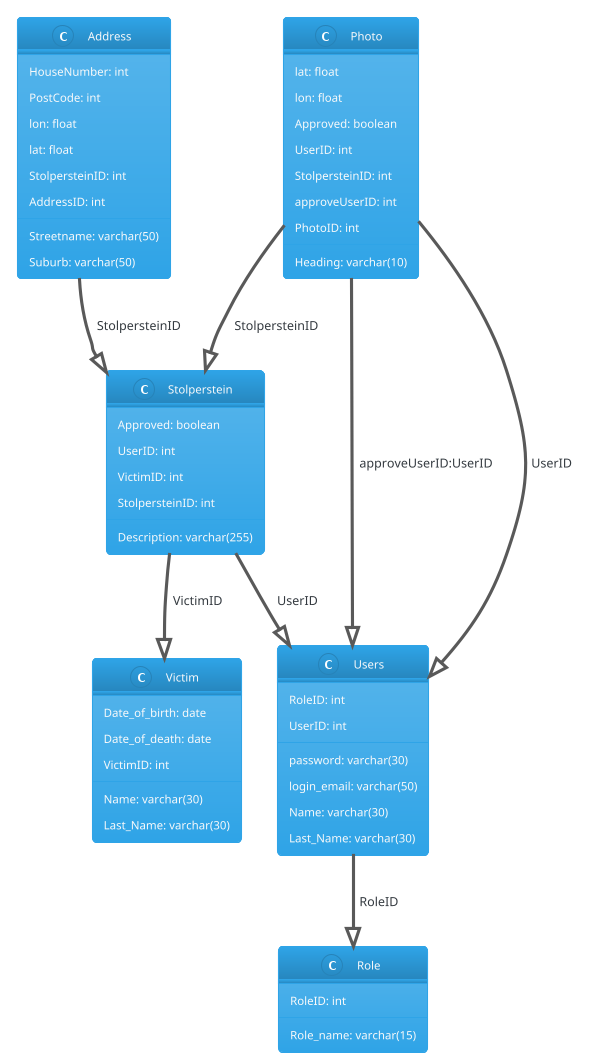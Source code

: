 @startuml

!theme cerulean

class Address {
   Streetname: varchar(50)
   HouseNumber: int
   PostCode: int
   Suburb: varchar(50)
   lon: float
   lat: float
   StolpersteinID: int
   AddressID: int
}
class Photo {
   lat: float
   Heading: varchar(10)
   lon: float
   Approved: boolean
   UserID: int
   StolpersteinID: int
   approveUserID: int
   PhotoID: int
}
class Role {
   Role_name: varchar(15)
   RoleID: int
}
class Stolperstein {
   Description: varchar(255)
   Approved: boolean
   UserID: int
   VictimID: int
   StolpersteinID: int
}
class Users {
   password: varchar(30)
   login_email: varchar(50)
   Name: varchar(30)
   Last_Name: varchar(30)
   RoleID: int
   UserID: int
}
class Victim {
   Name: varchar(30)
   Last_Name: varchar(30)
   Date_of_birth: date
   Date_of_death: date
   VictimID: int
}

Address       -[#595959,plain]-^  Stolperstein : "StolpersteinID"
Photo         -[#595959,plain]-^  Stolperstein : "StolpersteinID"
Photo         -[#595959,plain]-^  Users        : "approveUserID:UserID"
Photo         -[#595959,plain]-^  Users        : "UserID"
Stolperstein  -[#595959,plain]-^  Users        : "UserID"
Stolperstein  -[#595959,plain]-^  Victim       : "VictimID"
Users         -[#595959,plain]-^  Role         : "RoleID"
@enduml
